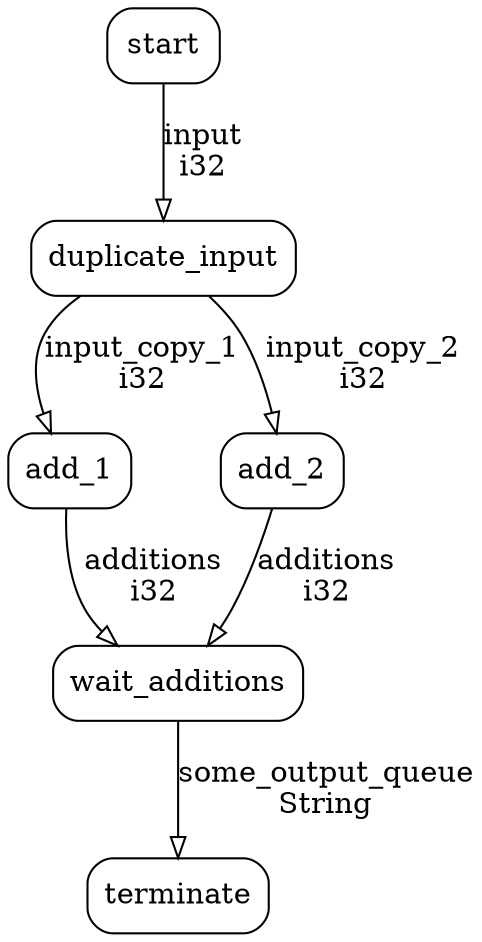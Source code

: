 digraph {
    0 [ label = "start" shape = "box" style = "rounded"]
    1 [ label = "duplicate_input" shape = "box" style = "rounded"]
    2 [ label = "add_1" shape = "box" style = "rounded"]
    3 [ label = "add_2" shape = "box" style = "rounded"]
    4 [ label = "wait_additions" shape = "box" style = "rounded"]
    5 [ label = "terminate" shape = "box" style = "rounded"]
    0 -> 1 [ label = "input\li32" arrowhead = "onormal"]
    1 -> 2 [ label = "input_copy_1\li32" arrowhead = "onormal"]
    1 -> 3 [ label = "input_copy_2\li32" arrowhead = "onormal"]
    2 -> 4 [ label = "additions\li32" arrowhead = "onormal"]
    3 -> 4 [ label = "additions\li32" arrowhead = "onormal"]
    4 -> 5 [ label = "some_output_queue\lString" arrowhead = "onormal"]
}
